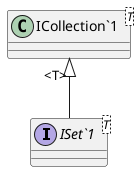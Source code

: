 @startuml
interface "ISet`1"<T> {
}
class "ICollection`1"<T> {
}
"ICollection`1" "<T>" <|-- "ISet`1"
@enduml
